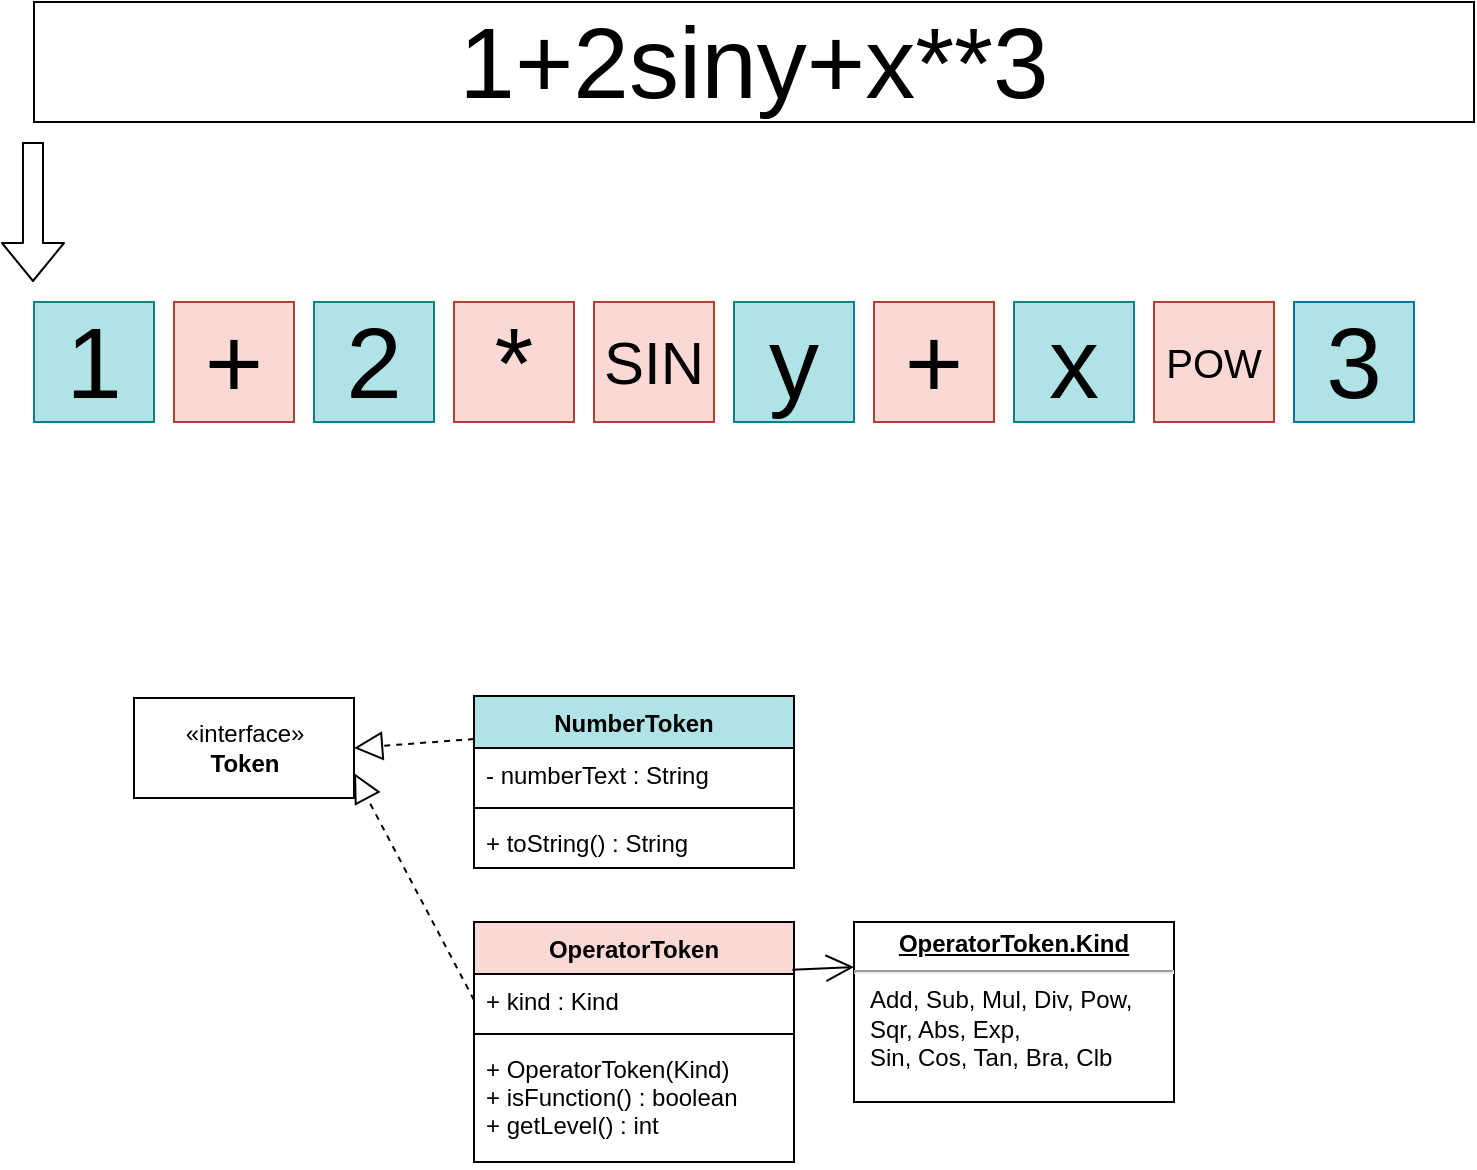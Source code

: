 <mxfile version="11.2.3" type="github" pages="1"><diagram id="g_t2GhETJLNYZbWfsYVX" name="mathtext-&gt;mathtokens"><mxGraphModel dx="889" dy="709" grid="1" gridSize="10" guides="1" tooltips="1" connect="1" arrows="1" fold="1" page="1" pageScale="1" pageWidth="827" pageHeight="1169" math="0" shadow="0"><root><mxCell id="0"/><mxCell id="1" parent="0"/><mxCell id="qseI18cxXve2ldfXJ2zD-5" value="&lt;font style=&quot;font-size: 50px&quot;&gt;1+2siny+x**3&lt;/font&gt;" style="rounded=0;whiteSpace=wrap;html=1;" vertex="1" parent="1"><mxGeometry x="40" y="20" width="720" height="60" as="geometry"/></mxCell><mxCell id="qseI18cxXve2ldfXJ2zD-6" value="&lt;font style=&quot;font-size: 50px&quot;&gt;1&lt;/font&gt;" style="rounded=0;whiteSpace=wrap;html=1;fillColor=#b0e3e6;strokeColor=#0e8088;" vertex="1" parent="1"><mxGeometry x="40" y="170" width="60" height="60" as="geometry"/></mxCell><mxCell id="qseI18cxXve2ldfXJ2zD-7" value="&lt;span style=&quot;font-size: 50px&quot;&gt;+&lt;/span&gt;" style="rounded=0;whiteSpace=wrap;html=1;fillColor=#fad9d5;strokeColor=#ae4132;" vertex="1" parent="1"><mxGeometry x="110" y="170" width="60" height="60" as="geometry"/></mxCell><mxCell id="qseI18cxXve2ldfXJ2zD-8" value="&lt;span style=&quot;font-size: 50px&quot;&gt;2&lt;/span&gt;" style="rounded=0;whiteSpace=wrap;html=1;fillColor=#b0e3e6;strokeColor=#0e8088;" vertex="1" parent="1"><mxGeometry x="180" y="170" width="60" height="60" as="geometry"/></mxCell><mxCell id="qseI18cxXve2ldfXJ2zD-9" value="&lt;font style=&quot;font-size: 30px&quot;&gt;SIN&lt;/font&gt;" style="rounded=0;whiteSpace=wrap;html=1;fillColor=#fad9d5;strokeColor=#ae4132;" vertex="1" parent="1"><mxGeometry x="320" y="170" width="60" height="60" as="geometry"/></mxCell><mxCell id="qseI18cxXve2ldfXJ2zD-10" value="&lt;span style=&quot;font-size: 50px&quot;&gt;y&lt;/span&gt;" style="rounded=0;whiteSpace=wrap;html=1;fillColor=#b0e3e6;strokeColor=#0e8088;" vertex="1" parent="1"><mxGeometry x="390" y="170" width="60" height="60" as="geometry"/></mxCell><mxCell id="qseI18cxXve2ldfXJ2zD-11" value="&lt;span style=&quot;font-size: 50px&quot;&gt;+&lt;/span&gt;" style="rounded=0;whiteSpace=wrap;html=1;fillColor=#fad9d5;strokeColor=#ae4132;" vertex="1" parent="1"><mxGeometry x="460" y="170" width="60" height="60" as="geometry"/></mxCell><mxCell id="qseI18cxXve2ldfXJ2zD-12" value="&lt;span style=&quot;font-size: 50px&quot;&gt;x&lt;/span&gt;" style="rounded=0;whiteSpace=wrap;html=1;fillColor=#b0e3e6;strokeColor=#0e8088;" vertex="1" parent="1"><mxGeometry x="530" y="170" width="60" height="60" as="geometry"/></mxCell><mxCell id="qseI18cxXve2ldfXJ2zD-15" value="&lt;font style=&quot;font-size: 20px&quot;&gt;POW&lt;/font&gt;" style="rounded=0;whiteSpace=wrap;html=1;fillColor=#fad9d5;strokeColor=#ae4132;" vertex="1" parent="1"><mxGeometry x="600" y="170" width="60" height="60" as="geometry"/></mxCell><mxCell id="qseI18cxXve2ldfXJ2zD-16" value="&lt;span style=&quot;font-size: 50px&quot;&gt;3&lt;/span&gt;" style="rounded=0;whiteSpace=wrap;html=1;fillColor=#B0E3E6;strokeColor=#10739e;" vertex="1" parent="1"><mxGeometry x="670" y="170" width="60" height="60" as="geometry"/></mxCell><mxCell id="qseI18cxXve2ldfXJ2zD-18" value="" style="shape=flexArrow;endArrow=classic;html=1;" edge="1" parent="1"><mxGeometry width="50" height="50" relative="1" as="geometry"><mxPoint x="39.5" y="90" as="sourcePoint"/><mxPoint x="39.5" y="160" as="targetPoint"/></mxGeometry></mxCell><mxCell id="qseI18cxXve2ldfXJ2zD-19" value="&lt;font style=&quot;font-size: 50px&quot;&gt;*&lt;/font&gt;" style="rounded=0;whiteSpace=wrap;html=1;fillColor=#fad9d5;strokeColor=#ae4132;" vertex="1" parent="1"><mxGeometry x="250" y="170" width="60" height="60" as="geometry"/></mxCell><mxCell id="qseI18cxXve2ldfXJ2zD-20" value="«interface»&lt;br&gt;&lt;b&gt;Token&lt;/b&gt;" style="html=1;" vertex="1" parent="1"><mxGeometry x="90" y="368" width="110" height="50" as="geometry"/></mxCell><mxCell id="qseI18cxXve2ldfXJ2zD-21" value="" style="endArrow=block;dashed=1;endFill=0;endSize=12;html=1;entryX=1;entryY=0.5;entryDx=0;entryDy=0;exitX=0;exitY=0.25;exitDx=0;exitDy=0;" edge="1" parent="1" source="qseI18cxXve2ldfXJ2zD-22" target="qseI18cxXve2ldfXJ2zD-20"><mxGeometry width="160" relative="1" as="geometry"><mxPoint x="240" y="385" as="sourcePoint"/><mxPoint x="380" y="410" as="targetPoint"/></mxGeometry></mxCell><mxCell id="qseI18cxXve2ldfXJ2zD-22" value="NumberToken" style="swimlane;fontStyle=1;align=center;verticalAlign=top;childLayout=stackLayout;horizontal=1;startSize=26;horizontalStack=0;resizeParent=1;resizeParentMax=0;resizeLast=0;collapsible=1;marginBottom=0;fillColor=#B0E3E6;" vertex="1" parent="1"><mxGeometry x="260" y="367" width="160" height="86" as="geometry"/></mxCell><mxCell id="qseI18cxXve2ldfXJ2zD-23" value="- numberText : String" style="text;strokeColor=none;fillColor=none;align=left;verticalAlign=top;spacingLeft=4;spacingRight=4;overflow=hidden;rotatable=0;points=[[0,0.5],[1,0.5]];portConstraint=eastwest;" vertex="1" parent="qseI18cxXve2ldfXJ2zD-22"><mxGeometry y="26" width="160" height="26" as="geometry"/></mxCell><mxCell id="qseI18cxXve2ldfXJ2zD-24" value="" style="line;strokeWidth=1;fillColor=none;align=left;verticalAlign=middle;spacingTop=-1;spacingLeft=3;spacingRight=3;rotatable=0;labelPosition=right;points=[];portConstraint=eastwest;" vertex="1" parent="qseI18cxXve2ldfXJ2zD-22"><mxGeometry y="52" width="160" height="8" as="geometry"/></mxCell><mxCell id="qseI18cxXve2ldfXJ2zD-25" value="+ toString() : String" style="text;strokeColor=none;fillColor=none;align=left;verticalAlign=top;spacingLeft=4;spacingRight=4;overflow=hidden;rotatable=0;points=[[0,0.5],[1,0.5]];portConstraint=eastwest;" vertex="1" parent="qseI18cxXve2ldfXJ2zD-22"><mxGeometry y="60" width="160" height="26" as="geometry"/></mxCell><mxCell id="qseI18cxXve2ldfXJ2zD-26" value="OperatorToken" style="swimlane;fontStyle=1;align=center;verticalAlign=top;childLayout=stackLayout;horizontal=1;startSize=26;horizontalStack=0;resizeParent=1;resizeParentMax=0;resizeLast=0;collapsible=1;marginBottom=0;fillColor=#FAD9D5;" vertex="1" parent="1"><mxGeometry x="260" y="480" width="160" height="120" as="geometry"/></mxCell><mxCell id="qseI18cxXve2ldfXJ2zD-27" value="+ kind : Kind" style="text;strokeColor=none;fillColor=none;align=left;verticalAlign=top;spacingLeft=4;spacingRight=4;overflow=hidden;rotatable=0;points=[[0,0.5],[1,0.5]];portConstraint=eastwest;" vertex="1" parent="qseI18cxXve2ldfXJ2zD-26"><mxGeometry y="26" width="160" height="26" as="geometry"/></mxCell><mxCell id="qseI18cxXve2ldfXJ2zD-28" value="" style="line;strokeWidth=1;fillColor=none;align=left;verticalAlign=middle;spacingTop=-1;spacingLeft=3;spacingRight=3;rotatable=0;labelPosition=right;points=[];portConstraint=eastwest;" vertex="1" parent="qseI18cxXve2ldfXJ2zD-26"><mxGeometry y="52" width="160" height="8" as="geometry"/></mxCell><mxCell id="qseI18cxXve2ldfXJ2zD-29" value="+ OperatorToken(Kind)&#10;+ isFunction() : boolean&#10;+ getLevel() : int" style="text;strokeColor=none;fillColor=none;align=left;verticalAlign=top;spacingLeft=4;spacingRight=4;overflow=hidden;rotatable=0;points=[[0,0.5],[1,0.5]];portConstraint=eastwest;" vertex="1" parent="qseI18cxXve2ldfXJ2zD-26"><mxGeometry y="60" width="160" height="60" as="geometry"/></mxCell><mxCell id="qseI18cxXve2ldfXJ2zD-30" value="" style="endArrow=block;dashed=1;endFill=0;endSize=12;html=1;exitX=0;exitY=0.5;exitDx=0;exitDy=0;entryX=1;entryY=0.75;entryDx=0;entryDy=0;" edge="1" parent="1" source="qseI18cxXve2ldfXJ2zD-27" target="qseI18cxXve2ldfXJ2zD-20"><mxGeometry width="160" relative="1" as="geometry"><mxPoint x="180" y="630" as="sourcePoint"/><mxPoint x="340" y="630" as="targetPoint"/></mxGeometry></mxCell><mxCell id="qseI18cxXve2ldfXJ2zD-31" value="&lt;p style=&quot;margin: 0px ; margin-top: 4px ; text-align: center ; text-decoration: underline&quot;&gt;&lt;b&gt;OperatorToken.Kind&lt;/b&gt;&lt;/p&gt;&lt;hr&gt;&lt;p style=&quot;margin: 0px ; margin-left: 8px&quot;&gt;Add, Sub, Mul, Div, Pow,&amp;nbsp;&lt;/p&gt;&lt;p style=&quot;margin: 0px ; margin-left: 8px&quot;&gt;Sqr, Abs, Exp,&amp;nbsp;&lt;/p&gt;&lt;p style=&quot;margin: 0px ; margin-left: 8px&quot;&gt;Sin, Cos, Tan, Bra, Clb&lt;/p&gt;" style="verticalAlign=top;align=left;overflow=fill;fontSize=12;fontFamily=Helvetica;html=1;fillColor=none;" vertex="1" parent="1"><mxGeometry x="450" y="480" width="160" height="90" as="geometry"/></mxCell><mxCell id="qseI18cxXve2ldfXJ2zD-33" value="" style="endArrow=open;endFill=1;endSize=12;html=1;exitX=0.995;exitY=-0.083;exitDx=0;exitDy=0;entryX=0;entryY=0.25;entryDx=0;entryDy=0;exitPerimeter=0;" edge="1" parent="1" source="qseI18cxXve2ldfXJ2zD-27" target="qseI18cxXve2ldfXJ2zD-31"><mxGeometry width="160" relative="1" as="geometry"><mxPoint x="470" y="630" as="sourcePoint"/><mxPoint x="630" y="630" as="targetPoint"/></mxGeometry></mxCell></root></mxGraphModel></diagram></mxfile>